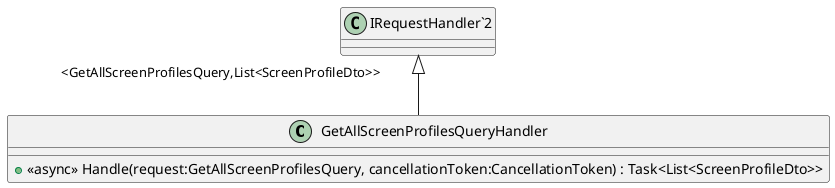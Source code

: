 @startuml
class GetAllScreenProfilesQueryHandler {
    + <<async>> Handle(request:GetAllScreenProfilesQuery, cancellationToken:CancellationToken) : Task<List<ScreenProfileDto>>
}
"IRequestHandler`2" "<GetAllScreenProfilesQuery,List<ScreenProfileDto>>" <|-- GetAllScreenProfilesQueryHandler
@enduml
